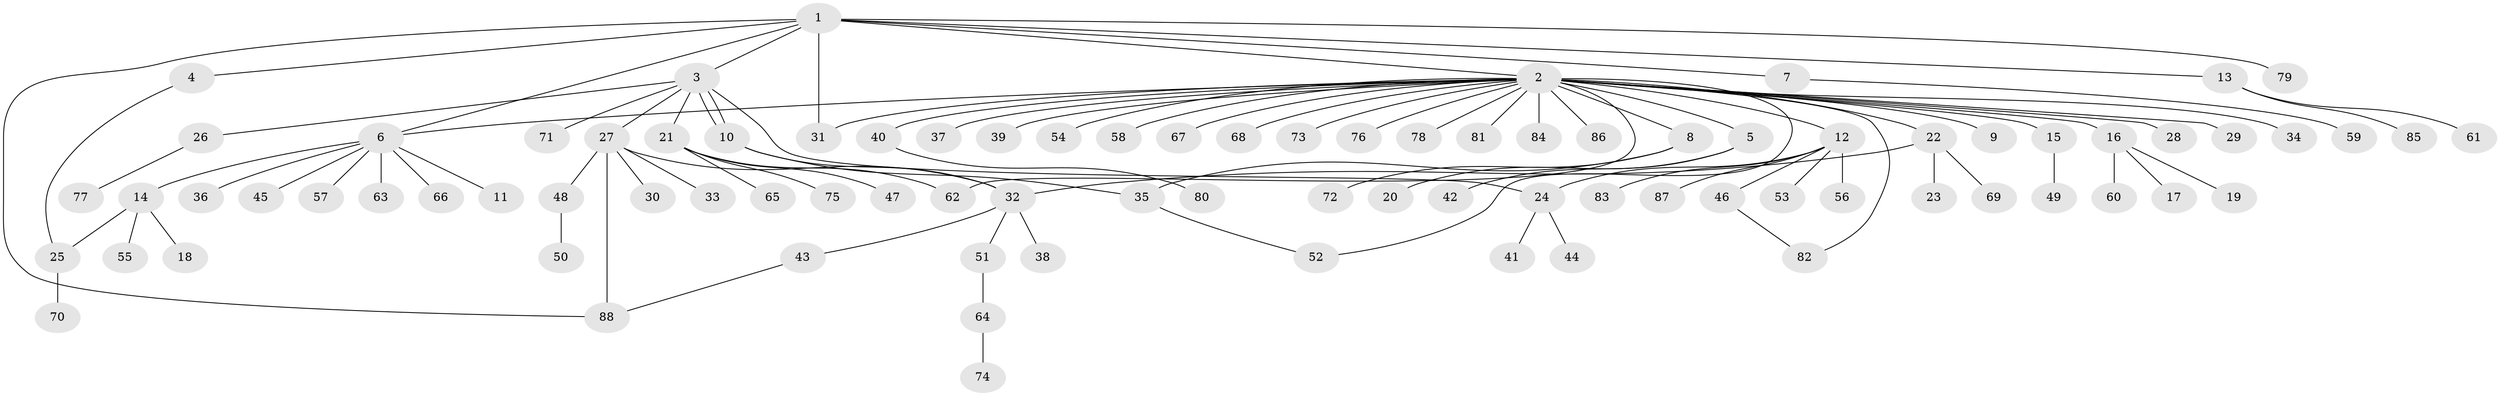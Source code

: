 // coarse degree distribution, {25: 0.019230769230769232, 1: 0.8076923076923077, 4: 0.019230769230769232, 12: 0.019230769230769232, 5: 0.038461538461538464, 2: 0.07692307692307693, 9: 0.019230769230769232}
// Generated by graph-tools (version 1.1) at 2025/51/03/04/25 21:51:56]
// undirected, 88 vertices, 100 edges
graph export_dot {
graph [start="1"]
  node [color=gray90,style=filled];
  1;
  2;
  3;
  4;
  5;
  6;
  7;
  8;
  9;
  10;
  11;
  12;
  13;
  14;
  15;
  16;
  17;
  18;
  19;
  20;
  21;
  22;
  23;
  24;
  25;
  26;
  27;
  28;
  29;
  30;
  31;
  32;
  33;
  34;
  35;
  36;
  37;
  38;
  39;
  40;
  41;
  42;
  43;
  44;
  45;
  46;
  47;
  48;
  49;
  50;
  51;
  52;
  53;
  54;
  55;
  56;
  57;
  58;
  59;
  60;
  61;
  62;
  63;
  64;
  65;
  66;
  67;
  68;
  69;
  70;
  71;
  72;
  73;
  74;
  75;
  76;
  77;
  78;
  79;
  80;
  81;
  82;
  83;
  84;
  85;
  86;
  87;
  88;
  1 -- 2;
  1 -- 3;
  1 -- 4;
  1 -- 6;
  1 -- 7;
  1 -- 13;
  1 -- 31;
  1 -- 79;
  1 -- 88;
  2 -- 5;
  2 -- 6;
  2 -- 8;
  2 -- 9;
  2 -- 12;
  2 -- 15;
  2 -- 16;
  2 -- 22;
  2 -- 28;
  2 -- 29;
  2 -- 31;
  2 -- 34;
  2 -- 37;
  2 -- 39;
  2 -- 40;
  2 -- 52;
  2 -- 54;
  2 -- 58;
  2 -- 62;
  2 -- 67;
  2 -- 68;
  2 -- 73;
  2 -- 76;
  2 -- 78;
  2 -- 81;
  2 -- 82;
  2 -- 84;
  2 -- 86;
  3 -- 10;
  3 -- 10;
  3 -- 21;
  3 -- 24;
  3 -- 26;
  3 -- 27;
  3 -- 71;
  4 -- 25;
  5 -- 20;
  5 -- 42;
  6 -- 11;
  6 -- 14;
  6 -- 36;
  6 -- 45;
  6 -- 57;
  6 -- 63;
  6 -- 66;
  7 -- 59;
  8 -- 35;
  8 -- 72;
  10 -- 32;
  10 -- 35;
  12 -- 24;
  12 -- 46;
  12 -- 53;
  12 -- 56;
  12 -- 83;
  12 -- 87;
  13 -- 61;
  13 -- 85;
  14 -- 18;
  14 -- 25;
  14 -- 55;
  15 -- 49;
  16 -- 17;
  16 -- 19;
  16 -- 60;
  21 -- 47;
  21 -- 62;
  21 -- 65;
  21 -- 75;
  22 -- 23;
  22 -- 32;
  22 -- 69;
  24 -- 41;
  24 -- 44;
  25 -- 70;
  26 -- 77;
  27 -- 30;
  27 -- 32;
  27 -- 33;
  27 -- 48;
  27 -- 88;
  32 -- 38;
  32 -- 43;
  32 -- 51;
  35 -- 52;
  40 -- 80;
  43 -- 88;
  46 -- 82;
  48 -- 50;
  51 -- 64;
  64 -- 74;
}

